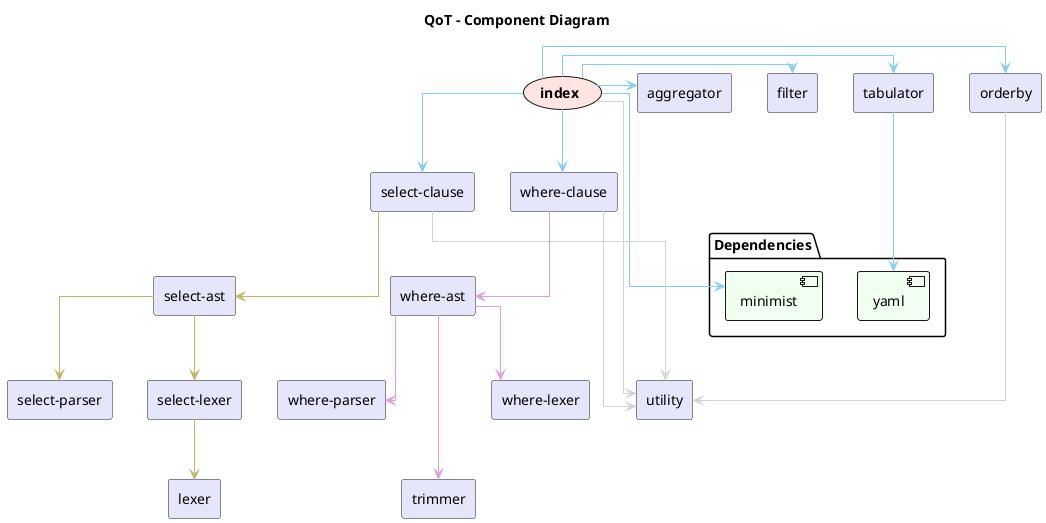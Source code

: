 @startuml

scale max 1920 width
top to bottom direction

skinparam linetype ortho
skinparam arrowColor skyblue

' oval
skinparam usecase {
  backgroundColor mistyrose
  borderThickness 1
}

' rectangle
skinparam rectangle {
  backgroundColor lavender
  borderThickness 0.5
}

' component
skinparam component {
  backgroundColor honeydew
  borderThickness 1
}

title QoT - Component Diagram

(<b>index</b>)
rectangle "aggregator" as _aggregator
rectangle "filter" as _filter
rectangle "lexer" as _lexer
rectangle "orderby" as _orderby
rectangle "select-ast" as _select_ast
rectangle "select-clause" as _select_clause
rectangle "select-lexer" as _select_lexer
rectangle "select-parser" as _select_parser
rectangle "tabulator" as _tabulator
rectangle "trimmer" as _trimmer
rectangle "utility" as _utility
rectangle "where-ast" as _where_ast
rectangle "where-clause" as _where_clause
rectangle "where-lexer" as _where_lexer
rectangle "where-parser" as _where_parser

package "Dependencies" {
  [minimist]
  [yaml]
}

(<b>index</b>) -[thickness=1]> _aggregator
(<b>index</b>) -[thickness=1]> _filter
(<b>index</b>) --[thickness=1]> [minimist]
(<b>index</b>) -[thickness=1]> _orderby
(<b>index</b>) --[thickness=1]> _select_clause
(<b>index</b>) -[thickness=1]> _tabulator
(<b>index</b>) -[#LightGray,thickness=1]> _utility
(<b>index</b>) --[thickness=1]> _where_clause
_orderby --[#LightGray]> _utility
_select_ast --[#DarkKhaki]> _select_lexer
_select_ast --[#DarkKhaki]> _select_parser
_select_clause --[#DarkKhaki]> _select_ast
_select_clause ---[#LightGray]> _utility
_select_lexer --[#DarkKhaki]> _lexer
_tabulator ---> [yaml]
_where_ast ---[#Plum]> _trimmer
_where_ast --[#Plum]> _where_lexer
_where_ast --[#Plum]> _where_parser
_where_clause --[#LightGray]> _utility
_where_clause --[#Plum]> _where_ast

@enduml